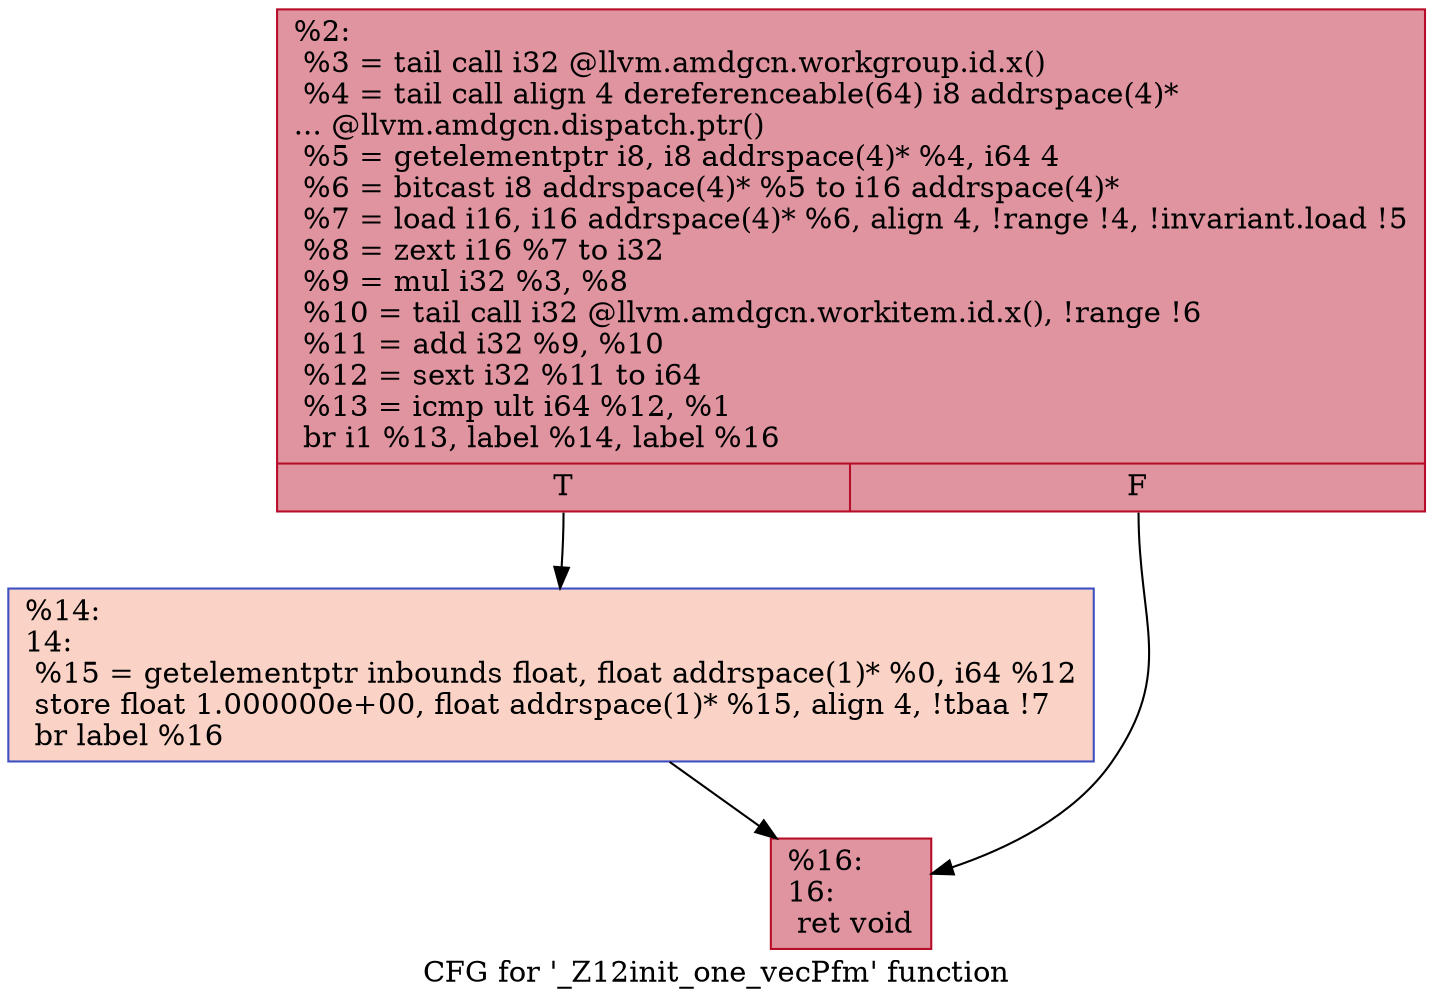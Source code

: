 digraph "CFG for '_Z12init_one_vecPfm' function" {
	label="CFG for '_Z12init_one_vecPfm' function";

	Node0x6106ed0 [shape=record,color="#b70d28ff", style=filled, fillcolor="#b70d2870",label="{%2:\l  %3 = tail call i32 @llvm.amdgcn.workgroup.id.x()\l  %4 = tail call align 4 dereferenceable(64) i8 addrspace(4)*\l... @llvm.amdgcn.dispatch.ptr()\l  %5 = getelementptr i8, i8 addrspace(4)* %4, i64 4\l  %6 = bitcast i8 addrspace(4)* %5 to i16 addrspace(4)*\l  %7 = load i16, i16 addrspace(4)* %6, align 4, !range !4, !invariant.load !5\l  %8 = zext i16 %7 to i32\l  %9 = mul i32 %3, %8\l  %10 = tail call i32 @llvm.amdgcn.workitem.id.x(), !range !6\l  %11 = add i32 %9, %10\l  %12 = sext i32 %11 to i64\l  %13 = icmp ult i64 %12, %1\l  br i1 %13, label %14, label %16\l|{<s0>T|<s1>F}}"];
	Node0x6106ed0:s0 -> Node0x6108e40;
	Node0x6106ed0:s1 -> Node0x6108ed0;
	Node0x6108e40 [shape=record,color="#3d50c3ff", style=filled, fillcolor="#f59c7d70",label="{%14:\l14:                                               \l  %15 = getelementptr inbounds float, float addrspace(1)* %0, i64 %12\l  store float 1.000000e+00, float addrspace(1)* %15, align 4, !tbaa !7\l  br label %16\l}"];
	Node0x6108e40 -> Node0x6108ed0;
	Node0x6108ed0 [shape=record,color="#b70d28ff", style=filled, fillcolor="#b70d2870",label="{%16:\l16:                                               \l  ret void\l}"];
}
